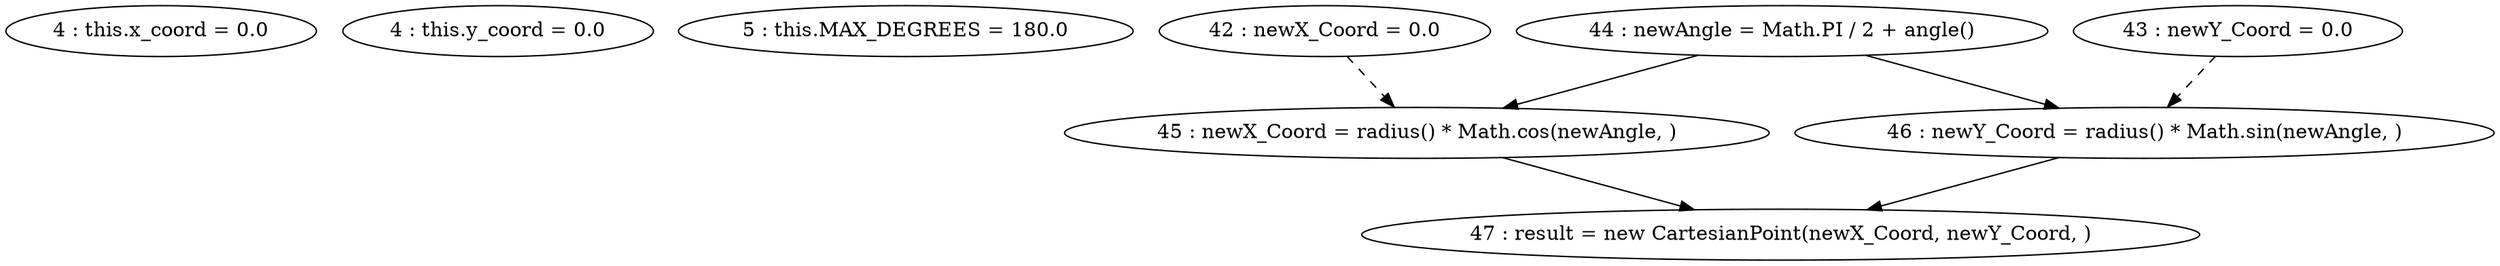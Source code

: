 digraph G {
"4 : this.x_coord = 0.0"
"4 : this.y_coord = 0.0"
"5 : this.MAX_DEGREES = 180.0"
"42 : newX_Coord = 0.0"
"42 : newX_Coord = 0.0" -> "45 : newX_Coord = radius() * Math.cos(newAngle, )" [style=dashed]
"43 : newY_Coord = 0.0"
"43 : newY_Coord = 0.0" -> "46 : newY_Coord = radius() * Math.sin(newAngle, )" [style=dashed]
"44 : newAngle = Math.PI / 2 + angle()"
"44 : newAngle = Math.PI / 2 + angle()" -> "45 : newX_Coord = radius() * Math.cos(newAngle, )"
"44 : newAngle = Math.PI / 2 + angle()" -> "46 : newY_Coord = radius() * Math.sin(newAngle, )"
"45 : newX_Coord = radius() * Math.cos(newAngle, )"
"45 : newX_Coord = radius() * Math.cos(newAngle, )" -> "47 : result = new CartesianPoint(newX_Coord, newY_Coord, )"
"46 : newY_Coord = radius() * Math.sin(newAngle, )"
"46 : newY_Coord = radius() * Math.sin(newAngle, )" -> "47 : result = new CartesianPoint(newX_Coord, newY_Coord, )"
"47 : result = new CartesianPoint(newX_Coord, newY_Coord, )"
}